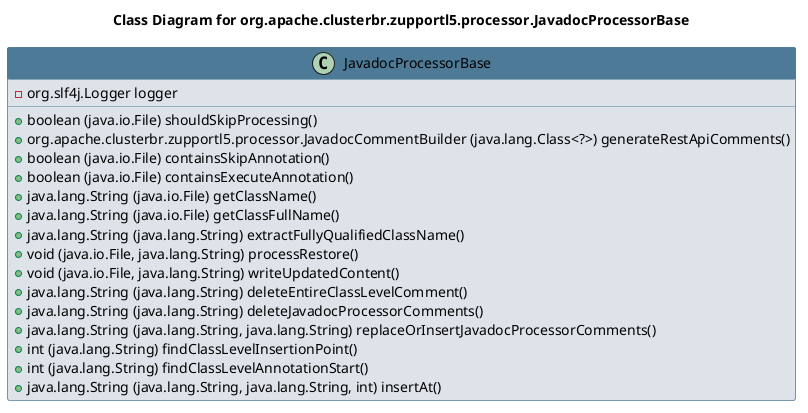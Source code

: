 @startuml 
skinparam class { 
 BackgroundColor #DEE3E9 
 ArrowColor #4D7A97 
 BorderColor #4D7A97 
}
left to right direction 
title Class Diagram for org.apache.clusterbr.zupportl5.processor.JavadocProcessorBase
skinparam titleBackgroundColor White
skinparam classHeaderBackgroundColor #4D7A97 
skinparam stereotypeCBackgroundColor #F8981D 

class JavadocProcessorBase {
 - org.slf4j.Logger logger
 + boolean (java.io.File) shouldSkipProcessing()
 + org.apache.clusterbr.zupportl5.processor.JavadocCommentBuilder (java.lang.Class<?>) generateRestApiComments()
 + boolean (java.io.File) containsSkipAnnotation()
 + boolean (java.io.File) containsExecuteAnnotation()
 + java.lang.String (java.io.File) getClassName()
 + java.lang.String (java.io.File) getClassFullName()
 + java.lang.String (java.lang.String) extractFullyQualifiedClassName()
 + void (java.io.File, java.lang.String) processRestore()
 + void (java.io.File, java.lang.String) writeUpdatedContent()
 + java.lang.String (java.lang.String) deleteEntireClassLevelComment()
 + java.lang.String (java.lang.String) deleteJavadocProcessorComments()
 + java.lang.String (java.lang.String, java.lang.String) replaceOrInsertJavadocProcessorComments()
 + int (java.lang.String) findClassLevelInsertionPoint()
 + int (java.lang.String) findClassLevelAnnotationStart()
 + java.lang.String (java.lang.String, java.lang.String, int) insertAt()
}
@enduml